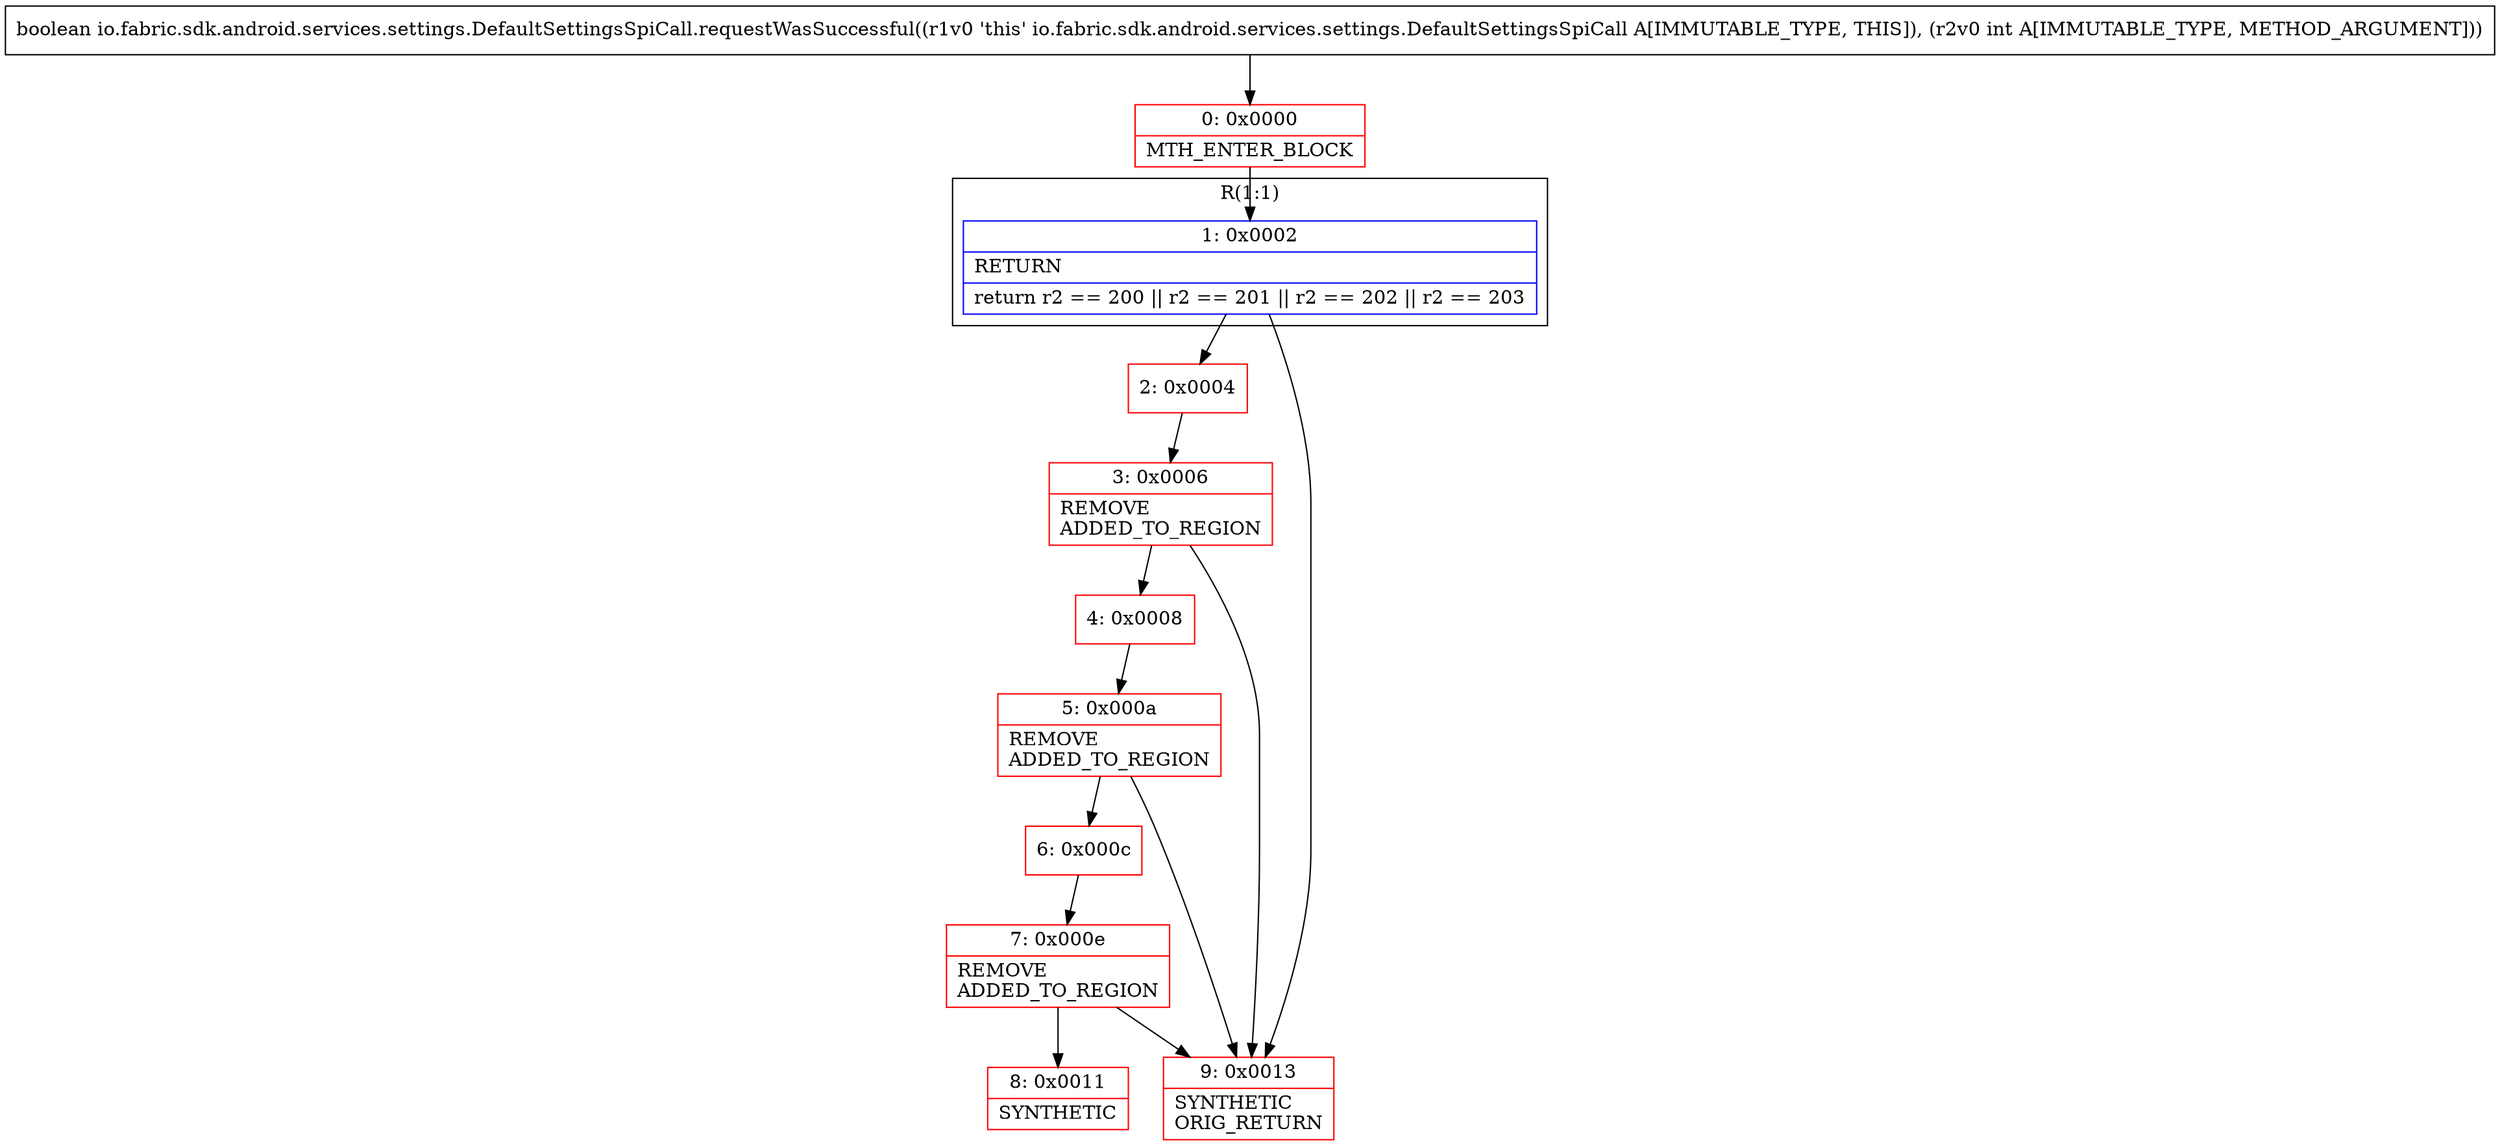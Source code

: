digraph "CFG forio.fabric.sdk.android.services.settings.DefaultSettingsSpiCall.requestWasSuccessful(I)Z" {
subgraph cluster_Region_1763155590 {
label = "R(1:1)";
node [shape=record,color=blue];
Node_1 [shape=record,label="{1\:\ 0x0002|RETURN\l|return r2 == 200 \|\| r2 == 201 \|\| r2 == 202 \|\| r2 == 203\l}"];
}
Node_0 [shape=record,color=red,label="{0\:\ 0x0000|MTH_ENTER_BLOCK\l}"];
Node_2 [shape=record,color=red,label="{2\:\ 0x0004}"];
Node_3 [shape=record,color=red,label="{3\:\ 0x0006|REMOVE\lADDED_TO_REGION\l}"];
Node_4 [shape=record,color=red,label="{4\:\ 0x0008}"];
Node_5 [shape=record,color=red,label="{5\:\ 0x000a|REMOVE\lADDED_TO_REGION\l}"];
Node_6 [shape=record,color=red,label="{6\:\ 0x000c}"];
Node_7 [shape=record,color=red,label="{7\:\ 0x000e|REMOVE\lADDED_TO_REGION\l}"];
Node_8 [shape=record,color=red,label="{8\:\ 0x0011|SYNTHETIC\l}"];
Node_9 [shape=record,color=red,label="{9\:\ 0x0013|SYNTHETIC\lORIG_RETURN\l}"];
MethodNode[shape=record,label="{boolean io.fabric.sdk.android.services.settings.DefaultSettingsSpiCall.requestWasSuccessful((r1v0 'this' io.fabric.sdk.android.services.settings.DefaultSettingsSpiCall A[IMMUTABLE_TYPE, THIS]), (r2v0 int A[IMMUTABLE_TYPE, METHOD_ARGUMENT])) }"];
MethodNode -> Node_0;
Node_1 -> Node_2;
Node_1 -> Node_9;
Node_0 -> Node_1;
Node_2 -> Node_3;
Node_3 -> Node_4;
Node_3 -> Node_9;
Node_4 -> Node_5;
Node_5 -> Node_6;
Node_5 -> Node_9;
Node_6 -> Node_7;
Node_7 -> Node_8;
Node_7 -> Node_9;
}


